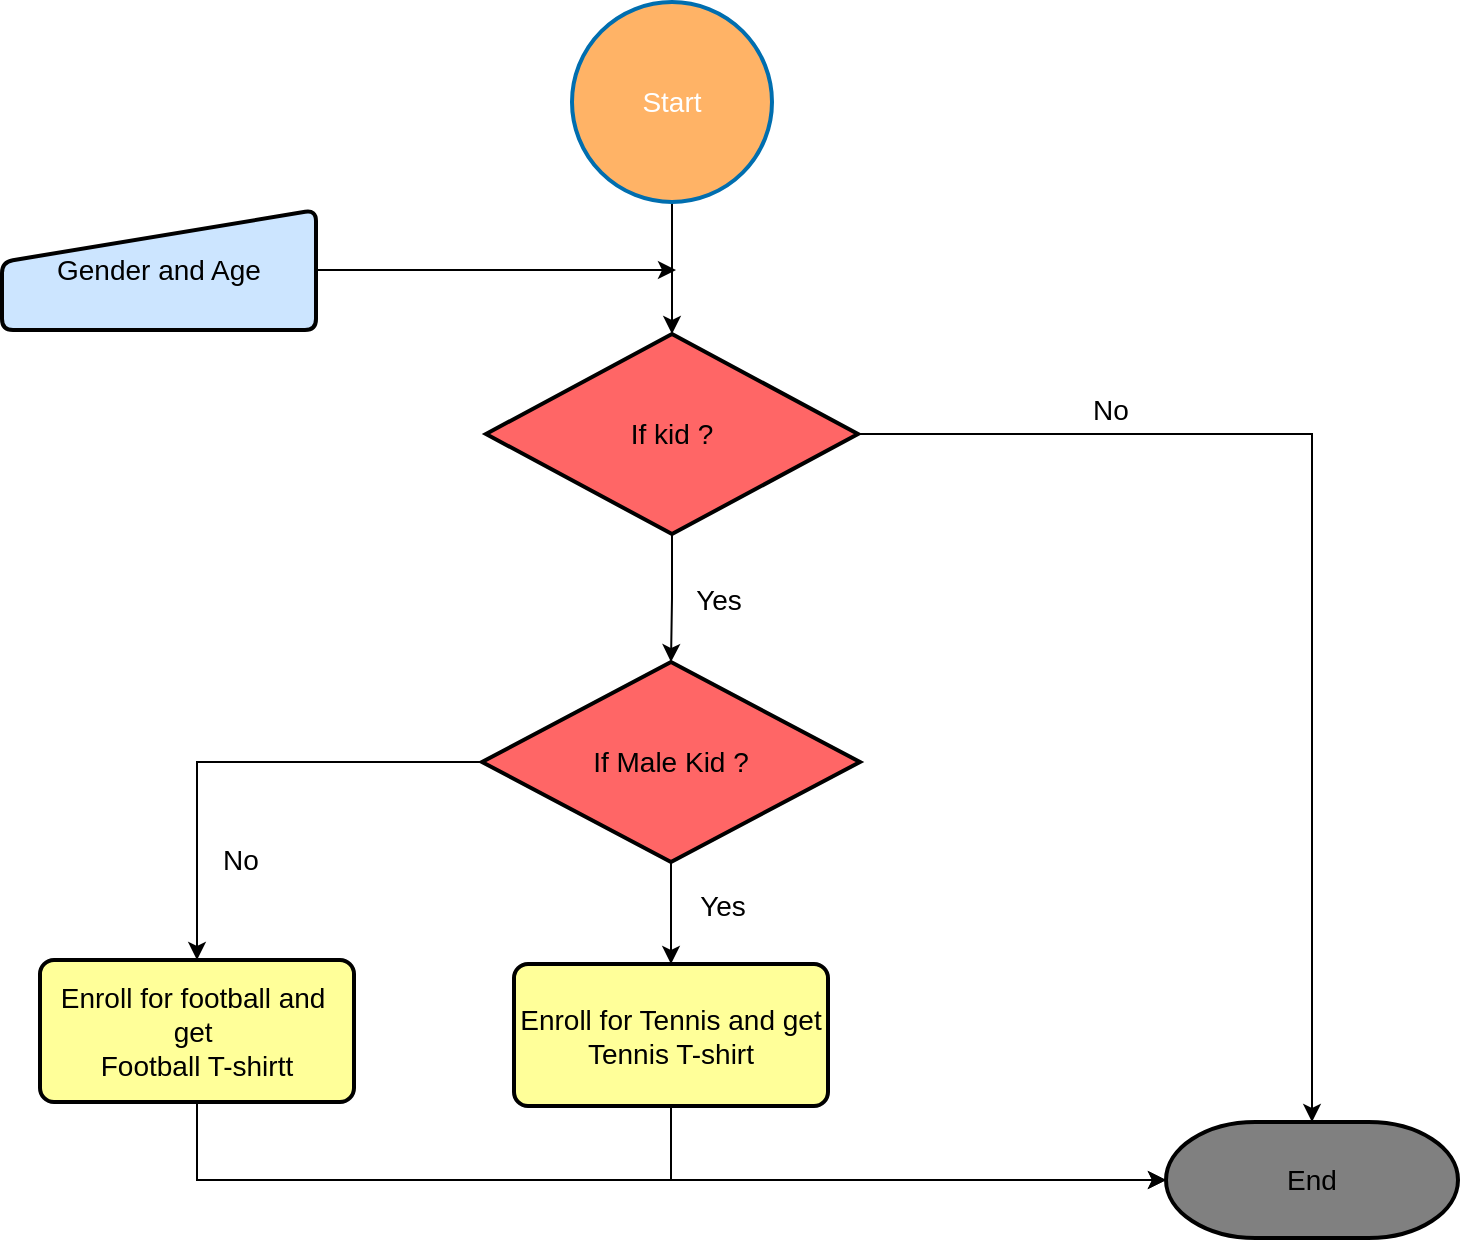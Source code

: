 <mxfile version="12.4.3" type="device" pages="1"><diagram id="5u9jnnP_7X-A4dUiOpI6" name="Page-1"><mxGraphModel dx="946" dy="530" grid="0" gridSize="10" guides="0" tooltips="1" connect="1" arrows="1" fold="1" page="1" pageScale="1" pageWidth="827" pageHeight="1169" math="0" shadow="0"><root><mxCell id="0"/><mxCell id="1" parent="0"/><mxCell id="Vym5k_GxaVT7vrAhXXA--10" style="edgeStyle=orthogonalEdgeStyle;rounded=0;orthogonalLoop=1;jettySize=auto;html=1;" edge="1" parent="1" source="Vym5k_GxaVT7vrAhXXA--5" target="Vym5k_GxaVT7vrAhXXA--6"><mxGeometry relative="1" as="geometry"/></mxCell><mxCell id="Vym5k_GxaVT7vrAhXXA--5" value="&lt;font style=&quot;font-size: 14px&quot;&gt;Start&lt;/font&gt;" style="strokeWidth=2;html=1;shape=mxgraph.flowchart.start_2;whiteSpace=wrap;fillColor=#FFB366;strokeColor=#006EAF;fontColor=#ffffff;" vertex="1" parent="1"><mxGeometry x="311" y="63" width="100" height="100" as="geometry"/></mxCell><mxCell id="Vym5k_GxaVT7vrAhXXA--19" style="edgeStyle=orthogonalEdgeStyle;rounded=0;orthogonalLoop=1;jettySize=auto;html=1;exitX=1;exitY=0.5;exitDx=0;exitDy=0;exitPerimeter=0;entryX=0.5;entryY=0;entryDx=0;entryDy=0;entryPerimeter=0;" edge="1" parent="1" source="Vym5k_GxaVT7vrAhXXA--6" target="Vym5k_GxaVT7vrAhXXA--18"><mxGeometry relative="1" as="geometry"><mxPoint x="620" y="517" as="targetPoint"/></mxGeometry></mxCell><mxCell id="Vym5k_GxaVT7vrAhXXA--31" style="edgeStyle=orthogonalEdgeStyle;rounded=0;orthogonalLoop=1;jettySize=auto;html=1;exitX=0.5;exitY=1;exitDx=0;exitDy=0;exitPerimeter=0;entryX=0.5;entryY=0;entryDx=0;entryDy=0;entryPerimeter=0;" edge="1" parent="1" source="Vym5k_GxaVT7vrAhXXA--6" target="Vym5k_GxaVT7vrAhXXA--23"><mxGeometry relative="1" as="geometry"/></mxCell><mxCell id="Vym5k_GxaVT7vrAhXXA--6" value="&lt;font style=&quot;font-size: 14px&quot;&gt;If kid ?&lt;/font&gt;" style="strokeWidth=2;html=1;shape=mxgraph.flowchart.decision;whiteSpace=wrap;fillColor=#FF6666;" vertex="1" parent="1"><mxGeometry x="268" y="229" width="186" height="100" as="geometry"/></mxCell><mxCell id="Vym5k_GxaVT7vrAhXXA--11" style="edgeStyle=orthogonalEdgeStyle;rounded=0;orthogonalLoop=1;jettySize=auto;html=1;exitX=1;exitY=0.5;exitDx=0;exitDy=0;" edge="1" parent="1" source="Vym5k_GxaVT7vrAhXXA--7"><mxGeometry relative="1" as="geometry"><mxPoint x="363" y="197" as="targetPoint"/></mxGeometry></mxCell><mxCell id="Vym5k_GxaVT7vrAhXXA--7" value="&lt;font style=&quot;font-size: 14px&quot;&gt;Gender and Age&lt;/font&gt;" style="html=1;strokeWidth=2;shape=manualInput;whiteSpace=wrap;rounded=1;size=26;arcSize=11;fillColor=#CCE5FF;" vertex="1" parent="1"><mxGeometry x="26" y="167" width="157" height="60" as="geometry"/></mxCell><mxCell id="Vym5k_GxaVT7vrAhXXA--35" style="edgeStyle=orthogonalEdgeStyle;rounded=0;orthogonalLoop=1;jettySize=auto;html=1;exitX=0.5;exitY=1;exitDx=0;exitDy=0;entryX=0;entryY=0.5;entryDx=0;entryDy=0;entryPerimeter=0;" edge="1" parent="1" source="Vym5k_GxaVT7vrAhXXA--17" target="Vym5k_GxaVT7vrAhXXA--18"><mxGeometry relative="1" as="geometry"/></mxCell><mxCell id="Vym5k_GxaVT7vrAhXXA--17" value="&lt;font style=&quot;font-size: 14px&quot;&gt;Enroll for Tennis and get&lt;br&gt;Tennis T-shirt&lt;/font&gt;" style="rounded=1;whiteSpace=wrap;html=1;absoluteArcSize=1;arcSize=14;strokeWidth=2;fillColor=#FFFF99;" vertex="1" parent="1"><mxGeometry x="282" y="544" width="157" height="71" as="geometry"/></mxCell><mxCell id="Vym5k_GxaVT7vrAhXXA--18" value="&lt;font style=&quot;font-size: 14px&quot;&gt;End&lt;/font&gt;" style="strokeWidth=2;html=1;shape=mxgraph.flowchart.terminator;whiteSpace=wrap;fillColor=#808080;strokeColor=#000000;" vertex="1" parent="1"><mxGeometry x="608" y="623" width="146" height="58" as="geometry"/></mxCell><mxCell id="Vym5k_GxaVT7vrAhXXA--21" value="&lt;font style=&quot;font-size: 14px&quot;&gt;No&lt;/font&gt;" style="text;html=1;align=center;verticalAlign=middle;resizable=0;points=[];;autosize=1;" vertex="1" parent="1"><mxGeometry x="566" y="257" width="28" height="19" as="geometry"/></mxCell><mxCell id="Vym5k_GxaVT7vrAhXXA--24" style="edgeStyle=orthogonalEdgeStyle;rounded=0;orthogonalLoop=1;jettySize=auto;html=1;exitX=0.5;exitY=1;exitDx=0;exitDy=0;exitPerimeter=0;entryX=0.5;entryY=0;entryDx=0;entryDy=0;" edge="1" parent="1" source="Vym5k_GxaVT7vrAhXXA--23" target="Vym5k_GxaVT7vrAhXXA--17"><mxGeometry relative="1" as="geometry"/></mxCell><mxCell id="Vym5k_GxaVT7vrAhXXA--27" value="" style="edgeStyle=orthogonalEdgeStyle;rounded=0;orthogonalLoop=1;jettySize=auto;html=1;entryX=0.5;entryY=0;entryDx=0;entryDy=0;" edge="1" parent="1" source="Vym5k_GxaVT7vrAhXXA--23" target="Vym5k_GxaVT7vrAhXXA--25"><mxGeometry relative="1" as="geometry"><mxPoint x="186" y="433" as="targetPoint"/></mxGeometry></mxCell><mxCell id="Vym5k_GxaVT7vrAhXXA--23" value="&lt;font style=&quot;font-size: 14px&quot;&gt;If Male Kid ?&lt;/font&gt;" style="strokeWidth=2;html=1;shape=mxgraph.flowchart.decision;whiteSpace=wrap;strokeColor=#000000;fillColor=#FF6666;" vertex="1" parent="1"><mxGeometry x="266" y="393" width="189" height="100" as="geometry"/></mxCell><mxCell id="Vym5k_GxaVT7vrAhXXA--36" style="edgeStyle=orthogonalEdgeStyle;rounded=0;orthogonalLoop=1;jettySize=auto;html=1;exitX=0.5;exitY=1;exitDx=0;exitDy=0;entryX=0;entryY=0.5;entryDx=0;entryDy=0;entryPerimeter=0;" edge="1" parent="1" source="Vym5k_GxaVT7vrAhXXA--25" target="Vym5k_GxaVT7vrAhXXA--18"><mxGeometry relative="1" as="geometry"/></mxCell><mxCell id="Vym5k_GxaVT7vrAhXXA--25" value="&lt;font style=&quot;font-size: 14px&quot;&gt;Enroll for football and&amp;nbsp; get&amp;nbsp;&lt;br&gt;Football T-shirtt&lt;/font&gt;" style="rounded=1;whiteSpace=wrap;html=1;absoluteArcSize=1;arcSize=14;strokeWidth=2;fillColor=#FFFF99;" vertex="1" parent="1"><mxGeometry x="45" y="542" width="157" height="71" as="geometry"/></mxCell><mxCell id="Vym5k_GxaVT7vrAhXXA--28" value="&lt;font style=&quot;font-size: 14px&quot;&gt;Yes&lt;/font&gt;" style="text;html=1;align=center;verticalAlign=middle;resizable=0;points=[];;autosize=1;" vertex="1" parent="1"><mxGeometry x="369" y="505" width="33" height="19" as="geometry"/></mxCell><mxCell id="Vym5k_GxaVT7vrAhXXA--29" value="&lt;font style=&quot;font-size: 14px&quot;&gt;No&lt;/font&gt;" style="text;html=1;align=center;verticalAlign=middle;resizable=0;points=[];;autosize=1;" vertex="1" parent="1"><mxGeometry x="131" y="482" width="28" height="19" as="geometry"/></mxCell><mxCell id="Vym5k_GxaVT7vrAhXXA--32" value="&lt;font style=&quot;font-size: 14px&quot;&gt;Yes&lt;/font&gt;" style="text;html=1;align=center;verticalAlign=middle;resizable=0;points=[];;autosize=1;" vertex="1" parent="1"><mxGeometry x="367" y="352" width="33" height="19" as="geometry"/></mxCell></root></mxGraphModel></diagram></mxfile>